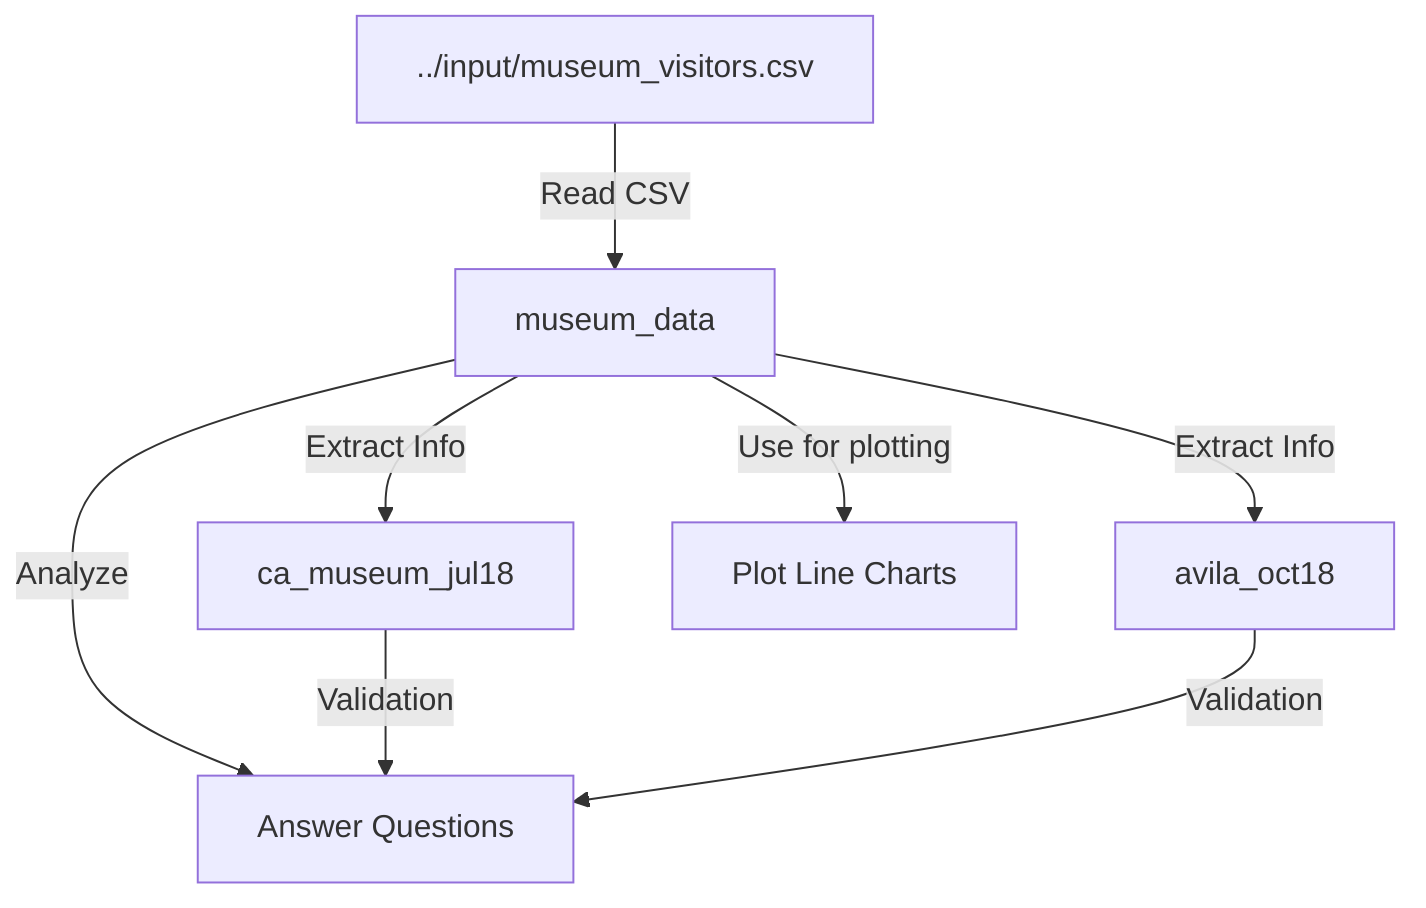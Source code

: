 flowchart TD

    %% Data Sources
    A[../input/museum_visitors.csv]
    %% This node represents the CSV file containing monthly visitor data to four museums.
    
    %% Data Variables
    B[museum_data]
    %% This node represents the DataFrame containing museum visitor data.
    
    C[ca_museum_jul18]
    %% This node represents the number of visitors to the Chinese American Museum in July 2018.
    
    D[avila_oct18]
    %% This node represents the number of visitors to the Avila Adobe museum in October 2018.
    
    %% Data Flow
    A -->|Read CSV| B
    %% The CSV file is read into the museum_data DataFrame.
    
    B -->|Use for plotting| E[Plot Line Charts]
    %% The museum_data is utilized to generate line charts reflecting visitor trends.
    
    B -->|Analyze| F[Answer Questions]
    %% The museum_data is analyzed to derive answers to specific questions.
    
    B -->|Extract Info| C
    %% Data for the Chinese American Museum in July 2018 is extracted post-inspection.
    
    B -->|Extract Info| D
    %% Data for the Avila Adobe in October 2018 is extracted post-inspection.
    
    C -->|Validation| F
    %% The extracted data for ca_museum_jul18 is used to answer specific questions.
    
    D -->|Validation| F
    %% The extracted data for avila_oct18 is used to answer specific questions.